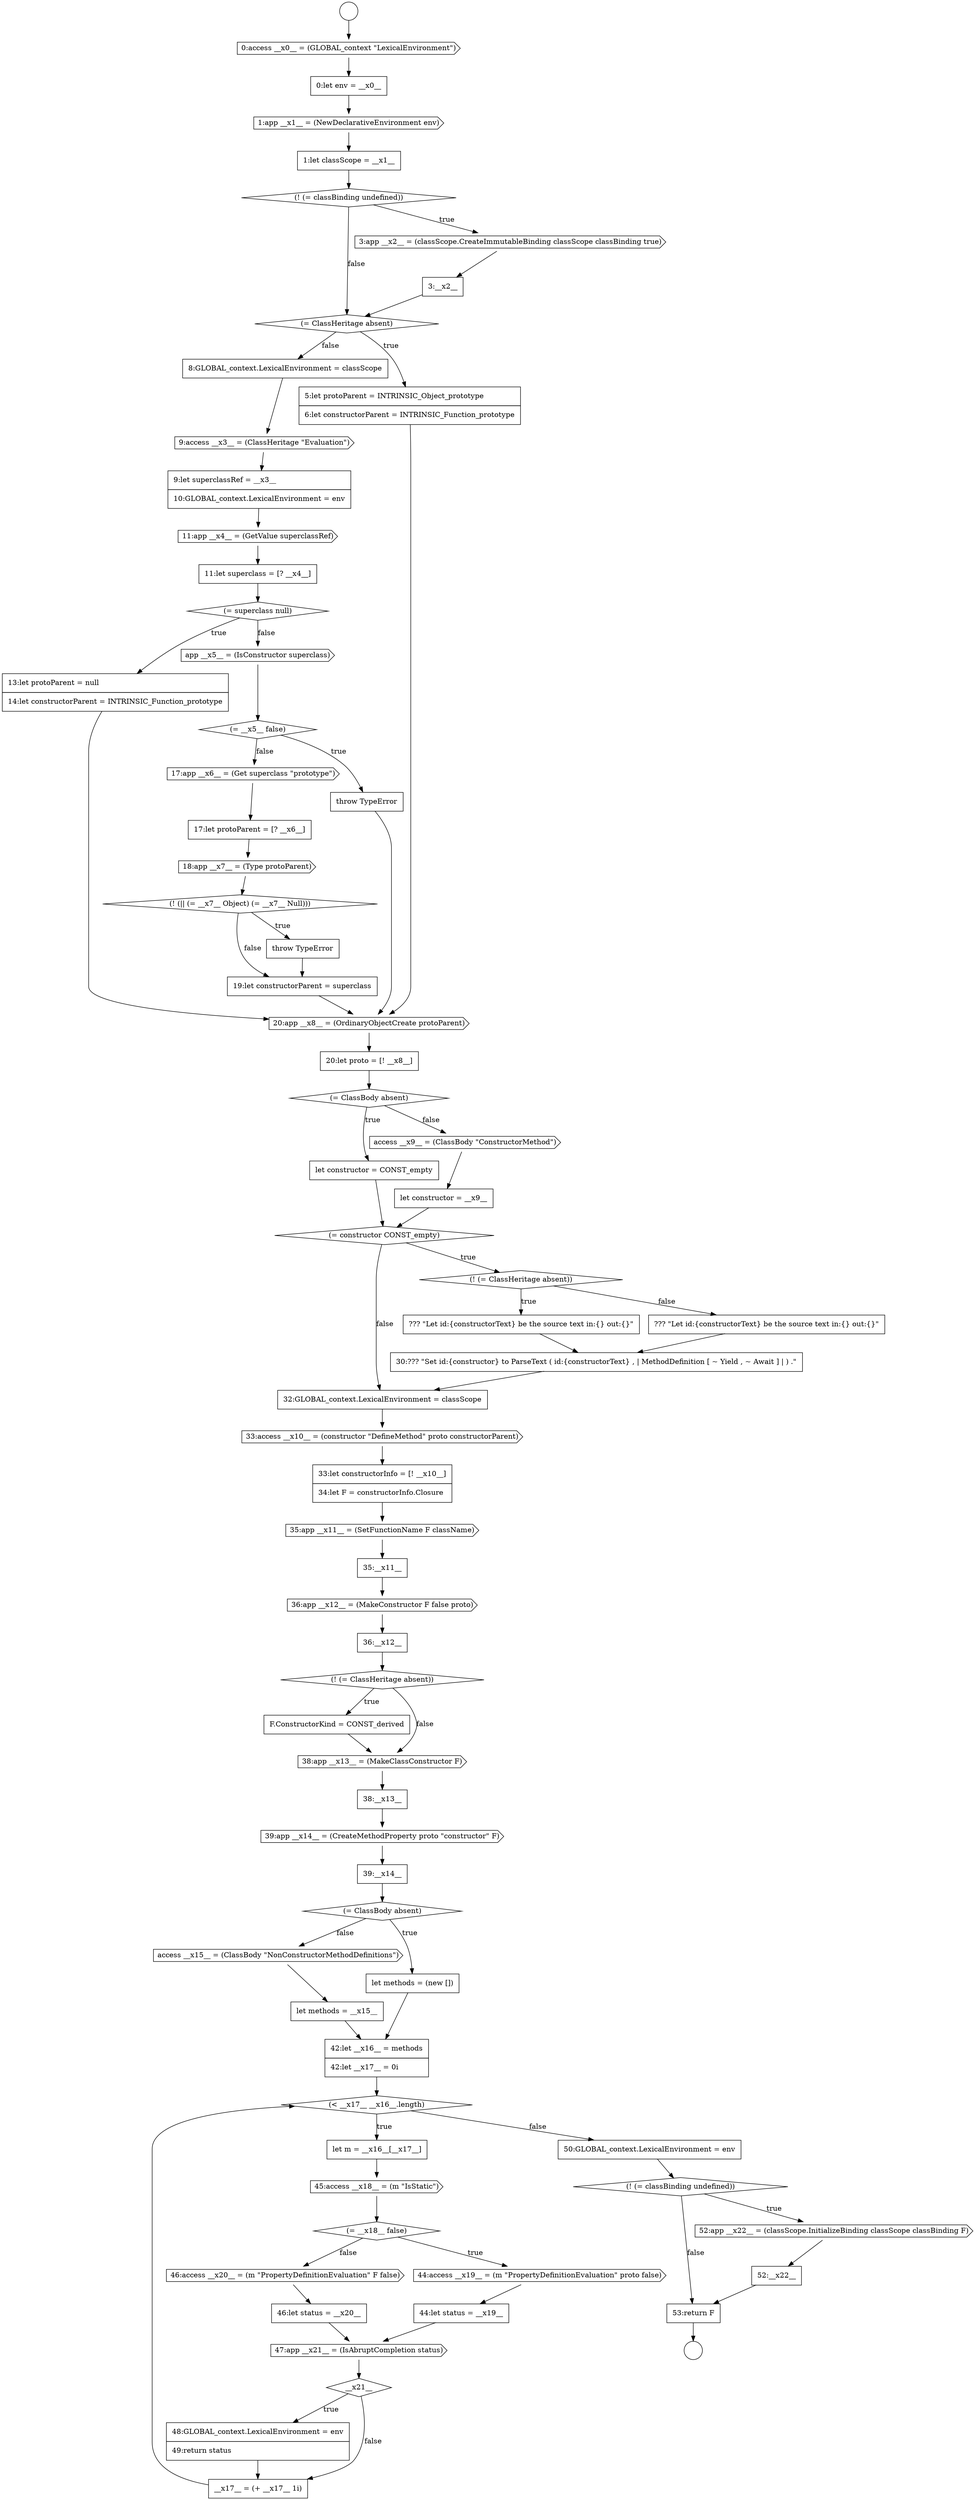 digraph {
  node9672 [shape=none, margin=0, label=<<font color="black">
    <table border="0" cellborder="1" cellspacing="0" cellpadding="10">
      <tr><td align="left">9:let superclassRef = __x3__</td></tr>
      <tr><td align="left">10:GLOBAL_context.LexicalEnvironment = env</td></tr>
    </table>
  </font>> color="black" fillcolor="white" style=filled]
  node9708 [shape=cds, label=<<font color="black">39:app __x14__ = (CreateMethodProperty proto &quot;constructor&quot; F)</font>> color="black" fillcolor="white" style=filled]
  node9680 [shape=cds, label=<<font color="black">17:app __x6__ = (Get superclass &quot;prototype&quot;)</font>> color="black" fillcolor="white" style=filled]
  node9700 [shape=cds, label=<<font color="black">35:app __x11__ = (SetFunctionName F className)</font>> color="black" fillcolor="white" style=filled]
  node9671 [shape=cds, label=<<font color="black">9:access __x3__ = (ClassHeritage &quot;Evaluation&quot;)</font>> color="black" fillcolor="white" style=filled]
  node9730 [shape=none, margin=0, label=<<font color="black">
    <table border="0" cellborder="1" cellspacing="0" cellpadding="10">
      <tr><td align="left">52:__x22__</td></tr>
    </table>
  </font>> color="black" fillcolor="white" style=filled]
  node9694 [shape=none, margin=0, label=<<font color="black">
    <table border="0" cellborder="1" cellspacing="0" cellpadding="10">
      <tr><td align="left">??? &quot;Let id:{constructorText} be the source text in:{} out:{}&quot;</td></tr>
    </table>
  </font>> color="black" fillcolor="white" style=filled]
  node9698 [shape=cds, label=<<font color="black">33:access __x10__ = (constructor &quot;DefineMethod&quot; proto constructorParent)</font>> color="black" fillcolor="white" style=filled]
  node9675 [shape=diamond, label=<<font color="black">(= superclass null)</font>> color="black" fillcolor="white" style=filled]
  node9697 [shape=none, margin=0, label=<<font color="black">
    <table border="0" cellborder="1" cellspacing="0" cellpadding="10">
      <tr><td align="left">32:GLOBAL_context.LexicalEnvironment = classScope</td></tr>
    </table>
  </font>> color="black" fillcolor="white" style=filled]
  node9679 [shape=none, margin=0, label=<<font color="black">
    <table border="0" cellborder="1" cellspacing="0" cellpadding="10">
      <tr><td align="left">throw TypeError</td></tr>
    </table>
  </font>> color="black" fillcolor="white" style=filled]
  node9731 [shape=none, margin=0, label=<<font color="black">
    <table border="0" cellborder="1" cellspacing="0" cellpadding="10">
      <tr><td align="left">53:return F</td></tr>
    </table>
  </font>> color="black" fillcolor="white" style=filled]
  node9685 [shape=none, margin=0, label=<<font color="black">
    <table border="0" cellborder="1" cellspacing="0" cellpadding="10">
      <tr><td align="left">19:let constructorParent = superclass</td></tr>
    </table>
  </font>> color="black" fillcolor="white" style=filled]
  node9676 [shape=none, margin=0, label=<<font color="black">
    <table border="0" cellborder="1" cellspacing="0" cellpadding="10">
      <tr><td align="left">13:let protoParent = null</td></tr>
      <tr><td align="left">14:let constructorParent = INTRINSIC_Function_prototype</td></tr>
    </table>
  </font>> color="black" fillcolor="white" style=filled]
  node9704 [shape=diamond, label=<<font color="black">(! (= ClassHeritage absent))</font>> color="black" fillcolor="white" style=filled]
  node9717 [shape=cds, label=<<font color="black">45:access __x18__ = (m &quot;IsStatic&quot;)</font>> color="black" fillcolor="white" style=filled]
  node9693 [shape=diamond, label=<<font color="black">(! (= ClassHeritage absent))</font>> color="black" fillcolor="white" style=filled]
  node9668 [shape=diamond, label=<<font color="black">(= ClassHeritage absent)</font>> color="black" fillcolor="white" style=filled]
  node9725 [shape=none, margin=0, label=<<font color="black">
    <table border="0" cellborder="1" cellspacing="0" cellpadding="10">
      <tr><td align="left">48:GLOBAL_context.LexicalEnvironment = env</td></tr>
      <tr><td align="left">49:return status</td></tr>
    </table>
  </font>> color="black" fillcolor="white" style=filled]
  node9661 [shape=cds, label=<<font color="black">0:access __x0__ = (GLOBAL_context &quot;LexicalEnvironment&quot;)</font>> color="black" fillcolor="white" style=filled]
  node9712 [shape=cds, label=<<font color="black">access __x15__ = (ClassBody &quot;NonConstructorMethodDefinitions&quot;)</font>> color="black" fillcolor="white" style=filled]
  node9703 [shape=none, margin=0, label=<<font color="black">
    <table border="0" cellborder="1" cellspacing="0" cellpadding="10">
      <tr><td align="left">36:__x12__</td></tr>
    </table>
  </font>> color="black" fillcolor="white" style=filled]
  node9720 [shape=none, margin=0, label=<<font color="black">
    <table border="0" cellborder="1" cellspacing="0" cellpadding="10">
      <tr><td align="left">44:let status = __x19__</td></tr>
    </table>
  </font>> color="black" fillcolor="white" style=filled]
  node9682 [shape=cds, label=<<font color="black">18:app __x7__ = (Type protoParent)</font>> color="black" fillcolor="white" style=filled]
  node9688 [shape=diamond, label=<<font color="black">(= ClassBody absent)</font>> color="black" fillcolor="white" style=filled]
  node9705 [shape=none, margin=0, label=<<font color="black">
    <table border="0" cellborder="1" cellspacing="0" cellpadding="10">
      <tr><td align="left">F.ConstructorKind = CONST_derived</td></tr>
    </table>
  </font>> color="black" fillcolor="white" style=filled]
  node9722 [shape=none, margin=0, label=<<font color="black">
    <table border="0" cellborder="1" cellspacing="0" cellpadding="10">
      <tr><td align="left">46:let status = __x20__</td></tr>
    </table>
  </font>> color="black" fillcolor="white" style=filled]
  node9667 [shape=none, margin=0, label=<<font color="black">
    <table border="0" cellborder="1" cellspacing="0" cellpadding="10">
      <tr><td align="left">3:__x2__</td></tr>
    </table>
  </font>> color="black" fillcolor="white" style=filled]
  node9662 [shape=none, margin=0, label=<<font color="black">
    <table border="0" cellborder="1" cellspacing="0" cellpadding="10">
      <tr><td align="left">0:let env = __x0__</td></tr>
    </table>
  </font>> color="black" fillcolor="white" style=filled]
  node9714 [shape=none, margin=0, label=<<font color="black">
    <table border="0" cellborder="1" cellspacing="0" cellpadding="10">
      <tr><td align="left">42:let __x16__ = methods</td></tr>
      <tr><td align="left">42:let __x17__ = 0i</td></tr>
    </table>
  </font>> color="black" fillcolor="white" style=filled]
  node9699 [shape=none, margin=0, label=<<font color="black">
    <table border="0" cellborder="1" cellspacing="0" cellpadding="10">
      <tr><td align="left">33:let constructorInfo = [! __x10__]</td></tr>
      <tr><td align="left">34:let F = constructorInfo.Closure</td></tr>
    </table>
  </font>> color="black" fillcolor="white" style=filled]
  node9684 [shape=none, margin=0, label=<<font color="black">
    <table border="0" cellborder="1" cellspacing="0" cellpadding="10">
      <tr><td align="left">throw TypeError</td></tr>
    </table>
  </font>> color="black" fillcolor="white" style=filled]
  node9689 [shape=none, margin=0, label=<<font color="black">
    <table border="0" cellborder="1" cellspacing="0" cellpadding="10">
      <tr><td align="left">let constructor = CONST_empty</td></tr>
    </table>
  </font>> color="black" fillcolor="white" style=filled]
  node9716 [shape=none, margin=0, label=<<font color="black">
    <table border="0" cellborder="1" cellspacing="0" cellpadding="10">
      <tr><td align="left">let m = __x16__[__x17__]</td></tr>
    </table>
  </font>> color="black" fillcolor="white" style=filled]
  node9726 [shape=none, margin=0, label=<<font color="black">
    <table border="0" cellborder="1" cellspacing="0" cellpadding="10">
      <tr><td align="left">__x17__ = (+ __x17__ 1i)</td></tr>
    </table>
  </font>> color="black" fillcolor="white" style=filled]
  node9677 [shape=cds, label=<<font color="black">app __x5__ = (IsConstructor superclass)</font>> color="black" fillcolor="white" style=filled]
  node9709 [shape=none, margin=0, label=<<font color="black">
    <table border="0" cellborder="1" cellspacing="0" cellpadding="10">
      <tr><td align="left">39:__x14__</td></tr>
    </table>
  </font>> color="black" fillcolor="white" style=filled]
  node9721 [shape=cds, label=<<font color="black">46:access __x20__ = (m &quot;PropertyDefinitionEvaluation&quot; F false)</font>> color="black" fillcolor="white" style=filled]
  node9706 [shape=cds, label=<<font color="black">38:app __x13__ = (MakeClassConstructor F)</font>> color="black" fillcolor="white" style=filled]
  node9719 [shape=cds, label=<<font color="black">44:access __x19__ = (m &quot;PropertyDefinitionEvaluation&quot; proto false)</font>> color="black" fillcolor="white" style=filled]
  node9663 [shape=cds, label=<<font color="black">1:app __x1__ = (NewDeclarativeEnvironment env)</font>> color="black" fillcolor="white" style=filled]
  node9659 [shape=circle label=" " color="black" fillcolor="white" style=filled]
  node9687 [shape=none, margin=0, label=<<font color="black">
    <table border="0" cellborder="1" cellspacing="0" cellpadding="10">
      <tr><td align="left">20:let proto = [! __x8__]</td></tr>
    </table>
  </font>> color="black" fillcolor="white" style=filled]
  node9729 [shape=cds, label=<<font color="black">52:app __x22__ = (classScope.InitializeBinding classScope classBinding F)</font>> color="black" fillcolor="white" style=filled]
  node9681 [shape=none, margin=0, label=<<font color="black">
    <table border="0" cellborder="1" cellspacing="0" cellpadding="10">
      <tr><td align="left">17:let protoParent = [? __x6__]</td></tr>
    </table>
  </font>> color="black" fillcolor="white" style=filled]
  node9670 [shape=none, margin=0, label=<<font color="black">
    <table border="0" cellborder="1" cellspacing="0" cellpadding="10">
      <tr><td align="left">8:GLOBAL_context.LexicalEnvironment = classScope</td></tr>
    </table>
  </font>> color="black" fillcolor="white" style=filled]
  node9713 [shape=none, margin=0, label=<<font color="black">
    <table border="0" cellborder="1" cellspacing="0" cellpadding="10">
      <tr><td align="left">let methods = __x15__</td></tr>
    </table>
  </font>> color="black" fillcolor="white" style=filled]
  node9723 [shape=cds, label=<<font color="black">47:app __x21__ = (IsAbruptCompletion status)</font>> color="black" fillcolor="white" style=filled]
  node9702 [shape=cds, label=<<font color="black">36:app __x12__ = (MakeConstructor F false proto)</font>> color="black" fillcolor="white" style=filled]
  node9691 [shape=none, margin=0, label=<<font color="black">
    <table border="0" cellborder="1" cellspacing="0" cellpadding="10">
      <tr><td align="left">let constructor = __x9__</td></tr>
    </table>
  </font>> color="black" fillcolor="white" style=filled]
  node9674 [shape=none, margin=0, label=<<font color="black">
    <table border="0" cellborder="1" cellspacing="0" cellpadding="10">
      <tr><td align="left">11:let superclass = [? __x4__]</td></tr>
    </table>
  </font>> color="black" fillcolor="white" style=filled]
  node9673 [shape=cds, label=<<font color="black">11:app __x4__ = (GetValue superclassRef)</font>> color="black" fillcolor="white" style=filled]
  node9727 [shape=none, margin=0, label=<<font color="black">
    <table border="0" cellborder="1" cellspacing="0" cellpadding="10">
      <tr><td align="left">50:GLOBAL_context.LexicalEnvironment = env</td></tr>
    </table>
  </font>> color="black" fillcolor="white" style=filled]
  node9695 [shape=none, margin=0, label=<<font color="black">
    <table border="0" cellborder="1" cellspacing="0" cellpadding="10">
      <tr><td align="left">??? &quot;Let id:{constructorText} be the source text in:{} out:{}&quot;</td></tr>
    </table>
  </font>> color="black" fillcolor="white" style=filled]
  node9678 [shape=diamond, label=<<font color="black">(= __x5__ false)</font>> color="black" fillcolor="white" style=filled]
  node9710 [shape=diamond, label=<<font color="black">(= ClassBody absent)</font>> color="black" fillcolor="white" style=filled]
  node9715 [shape=diamond, label=<<font color="black">(&lt; __x17__ __x16__.length)</font>> color="black" fillcolor="white" style=filled]
  node9683 [shape=diamond, label=<<font color="black">(! (|| (= __x7__ Object) (= __x7__ Null)))</font>> color="black" fillcolor="white" style=filled]
  node9666 [shape=cds, label=<<font color="black">3:app __x2__ = (classScope.CreateImmutableBinding classScope classBinding true)</font>> color="black" fillcolor="white" style=filled]
  node9690 [shape=cds, label=<<font color="black">access __x9__ = (ClassBody &quot;ConstructorMethod&quot;)</font>> color="black" fillcolor="white" style=filled]
  node9686 [shape=cds, label=<<font color="black">20:app __x8__ = (OrdinaryObjectCreate protoParent)</font>> color="black" fillcolor="white" style=filled]
  node9664 [shape=none, margin=0, label=<<font color="black">
    <table border="0" cellborder="1" cellspacing="0" cellpadding="10">
      <tr><td align="left">1:let classScope = __x1__</td></tr>
    </table>
  </font>> color="black" fillcolor="white" style=filled]
  node9665 [shape=diamond, label=<<font color="black">(! (= classBinding undefined))</font>> color="black" fillcolor="white" style=filled]
  node9707 [shape=none, margin=0, label=<<font color="black">
    <table border="0" cellborder="1" cellspacing="0" cellpadding="10">
      <tr><td align="left">38:__x13__</td></tr>
    </table>
  </font>> color="black" fillcolor="white" style=filled]
  node9724 [shape=diamond, label=<<font color="black">__x21__</font>> color="black" fillcolor="white" style=filled]
  node9692 [shape=diamond, label=<<font color="black">(= constructor CONST_empty)</font>> color="black" fillcolor="white" style=filled]
  node9718 [shape=diamond, label=<<font color="black">(= __x18__ false)</font>> color="black" fillcolor="white" style=filled]
  node9701 [shape=none, margin=0, label=<<font color="black">
    <table border="0" cellborder="1" cellspacing="0" cellpadding="10">
      <tr><td align="left">35:__x11__</td></tr>
    </table>
  </font>> color="black" fillcolor="white" style=filled]
  node9669 [shape=none, margin=0, label=<<font color="black">
    <table border="0" cellborder="1" cellspacing="0" cellpadding="10">
      <tr><td align="left">5:let protoParent = INTRINSIC_Object_prototype</td></tr>
      <tr><td align="left">6:let constructorParent = INTRINSIC_Function_prototype</td></tr>
    </table>
  </font>> color="black" fillcolor="white" style=filled]
  node9660 [shape=circle label=" " color="black" fillcolor="white" style=filled]
  node9711 [shape=none, margin=0, label=<<font color="black">
    <table border="0" cellborder="1" cellspacing="0" cellpadding="10">
      <tr><td align="left">let methods = (new [])</td></tr>
    </table>
  </font>> color="black" fillcolor="white" style=filled]
  node9728 [shape=diamond, label=<<font color="black">(! (= classBinding undefined))</font>> color="black" fillcolor="white" style=filled]
  node9696 [shape=none, margin=0, label=<<font color="black">
    <table border="0" cellborder="1" cellspacing="0" cellpadding="10">
      <tr><td align="left">30:??? &quot;Set id:{constructor} to ParseText ( id:{constructorText} , | MethodDefinition [ ~ Yield , ~ Await ] | ) .&quot;</td></tr>
    </table>
  </font>> color="black" fillcolor="white" style=filled]
  node9704 -> node9705 [label=<<font color="black">true</font>> color="black"]
  node9704 -> node9706 [label=<<font color="black">false</font>> color="black"]
  node9716 -> node9717 [ color="black"]
  node9676 -> node9686 [ color="black"]
  node9700 -> node9701 [ color="black"]
  node9696 -> node9697 [ color="black"]
  node9684 -> node9685 [ color="black"]
  node9723 -> node9724 [ color="black"]
  node9659 -> node9661 [ color="black"]
  node9691 -> node9692 [ color="black"]
  node9690 -> node9691 [ color="black"]
  node9695 -> node9696 [ color="black"]
  node9722 -> node9723 [ color="black"]
  node9688 -> node9689 [label=<<font color="black">true</font>> color="black"]
  node9688 -> node9690 [label=<<font color="black">false</font>> color="black"]
  node9703 -> node9704 [ color="black"]
  node9668 -> node9669 [label=<<font color="black">true</font>> color="black"]
  node9668 -> node9670 [label=<<font color="black">false</font>> color="black"]
  node9701 -> node9702 [ color="black"]
  node9693 -> node9694 [label=<<font color="black">true</font>> color="black"]
  node9693 -> node9695 [label=<<font color="black">false</font>> color="black"]
  node9694 -> node9696 [ color="black"]
  node9699 -> node9700 [ color="black"]
  node9711 -> node9714 [ color="black"]
  node9708 -> node9709 [ color="black"]
  node9689 -> node9692 [ color="black"]
  node9673 -> node9674 [ color="black"]
  node9682 -> node9683 [ color="black"]
  node9731 -> node9660 [ color="black"]
  node9664 -> node9665 [ color="black"]
  node9677 -> node9678 [ color="black"]
  node9717 -> node9718 [ color="black"]
  node9709 -> node9710 [ color="black"]
  node9702 -> node9703 [ color="black"]
  node9670 -> node9671 [ color="black"]
  node9665 -> node9666 [label=<<font color="black">true</font>> color="black"]
  node9665 -> node9668 [label=<<font color="black">false</font>> color="black"]
  node9686 -> node9687 [ color="black"]
  node9697 -> node9698 [ color="black"]
  node9661 -> node9662 [ color="black"]
  node9669 -> node9686 [ color="black"]
  node9721 -> node9722 [ color="black"]
  node9727 -> node9728 [ color="black"]
  node9710 -> node9711 [label=<<font color="black">true</font>> color="black"]
  node9710 -> node9712 [label=<<font color="black">false</font>> color="black"]
  node9662 -> node9663 [ color="black"]
  node9678 -> node9679 [label=<<font color="black">true</font>> color="black"]
  node9678 -> node9680 [label=<<font color="black">false</font>> color="black"]
  node9681 -> node9682 [ color="black"]
  node9719 -> node9720 [ color="black"]
  node9730 -> node9731 [ color="black"]
  node9720 -> node9723 [ color="black"]
  node9674 -> node9675 [ color="black"]
  node9667 -> node9668 [ color="black"]
  node9728 -> node9729 [label=<<font color="black">true</font>> color="black"]
  node9728 -> node9731 [label=<<font color="black">false</font>> color="black"]
  node9707 -> node9708 [ color="black"]
  node9718 -> node9719 [label=<<font color="black">true</font>> color="black"]
  node9718 -> node9721 [label=<<font color="black">false</font>> color="black"]
  node9712 -> node9713 [ color="black"]
  node9706 -> node9707 [ color="black"]
  node9705 -> node9706 [ color="black"]
  node9672 -> node9673 [ color="black"]
  node9685 -> node9686 [ color="black"]
  node9679 -> node9686 [ color="black"]
  node9680 -> node9681 [ color="black"]
  node9671 -> node9672 [ color="black"]
  node9666 -> node9667 [ color="black"]
  node9698 -> node9699 [ color="black"]
  node9729 -> node9730 [ color="black"]
  node9724 -> node9725 [label=<<font color="black">true</font>> color="black"]
  node9724 -> node9726 [label=<<font color="black">false</font>> color="black"]
  node9692 -> node9693 [label=<<font color="black">true</font>> color="black"]
  node9692 -> node9697 [label=<<font color="black">false</font>> color="black"]
  node9683 -> node9684 [label=<<font color="black">true</font>> color="black"]
  node9683 -> node9685 [label=<<font color="black">false</font>> color="black"]
  node9715 -> node9716 [label=<<font color="black">true</font>> color="black"]
  node9715 -> node9727 [label=<<font color="black">false</font>> color="black"]
  node9714 -> node9715 [ color="black"]
  node9713 -> node9714 [ color="black"]
  node9725 -> node9726 [ color="black"]
  node9687 -> node9688 [ color="black"]
  node9675 -> node9676 [label=<<font color="black">true</font>> color="black"]
  node9675 -> node9677 [label=<<font color="black">false</font>> color="black"]
  node9726 -> node9715 [ color="black"]
  node9663 -> node9664 [ color="black"]
}
